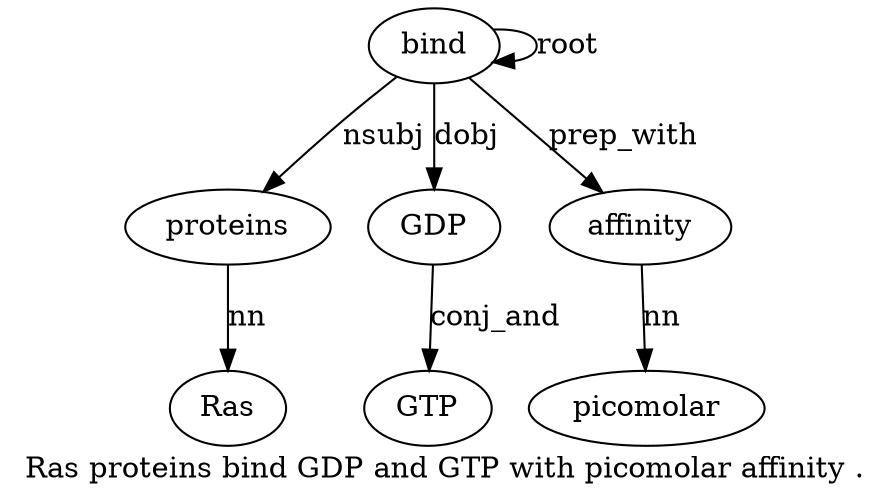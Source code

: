 digraph "Ras proteins bind GDP and GTP with picomolar affinity ." {
label="Ras proteins bind GDP and GTP with picomolar affinity .";
proteins2 [style=filled, fillcolor=white, label=proteins];
Ras1 [style=filled, fillcolor=white, label=Ras];
proteins2 -> Ras1  [label=nn];
bind3 [style=filled, fillcolor=white, label=bind];
bind3 -> proteins2  [label=nsubj];
bind3 -> bind3  [label=root];
GDP4 [style=filled, fillcolor=white, label=GDP];
bind3 -> GDP4  [label=dobj];
GTP6 [style=filled, fillcolor=white, label=GTP];
GDP4 -> GTP6  [label=conj_and];
affinity9 [style=filled, fillcolor=white, label=affinity];
picomolar8 [style=filled, fillcolor=white, label=picomolar];
affinity9 -> picomolar8  [label=nn];
bind3 -> affinity9  [label=prep_with];
}
